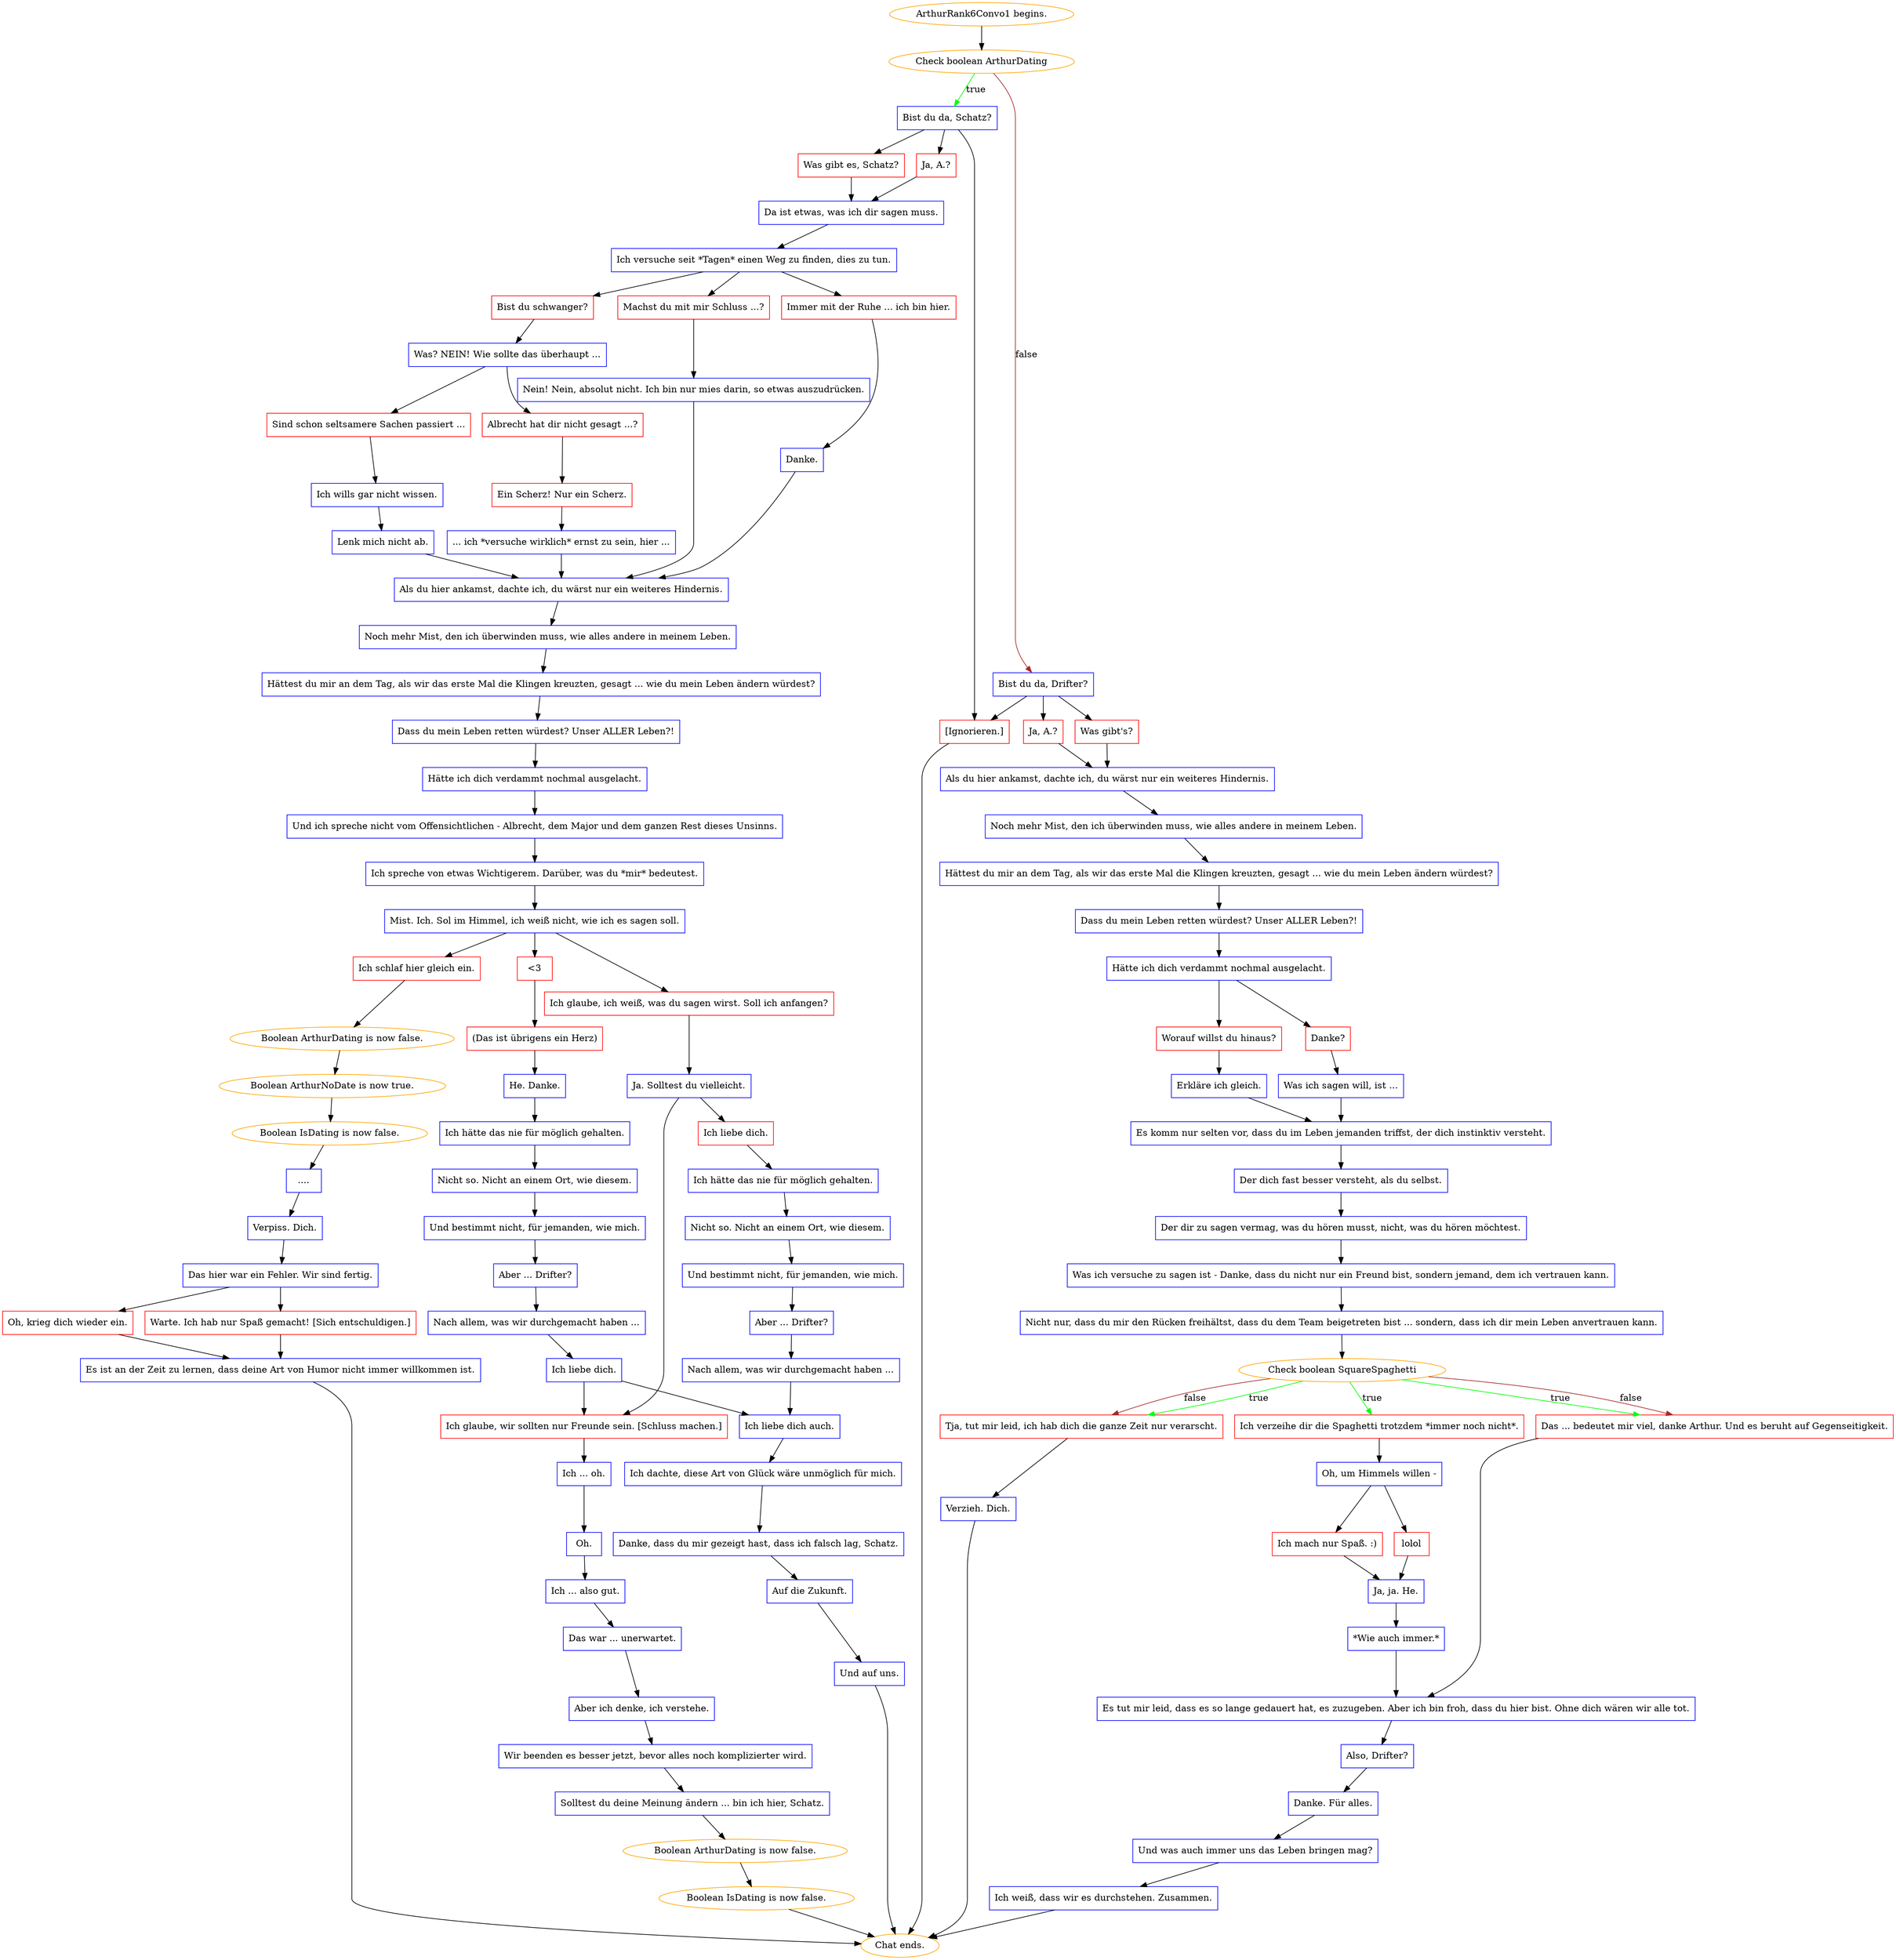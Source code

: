 digraph {
	"ArthurRank6Convo1 begins." [color=orange];
		"ArthurRank6Convo1 begins." -> j2890798283;
	j2890798283 [label="Check boolean ArthurDating",color=orange];
		j2890798283 -> j2310832149 [label=true,color=green];
		j2890798283 -> j3644785663 [label=false,color=brown];
	j2310832149 [label="Bist du da, Schatz?",shape=box,color=blue];
		j2310832149 -> j1327900625;
		j2310832149 -> j2305594734;
		j2310832149 -> j3289360642;
	j3644785663 [label="Bist du da, Drifter?",shape=box,color=blue];
		j3644785663 -> j234757201;
		j3644785663 -> j703174683;
		j3644785663 -> j3289360642;
	j1327900625 [label="Ja, A.?",shape=box,color=red];
		j1327900625 -> j1993004691;
	j2305594734 [label="Was gibt es, Schatz?",shape=box,color=red];
		j2305594734 -> j1993004691;
	j3289360642 [label="[Ignorieren.]",shape=box,color=red];
		j3289360642 -> "Chat ends.";
	j234757201 [label="Was gibt's?",shape=box,color=red];
		j234757201 -> j4114532868;
	j703174683 [label="Ja, A.?",shape=box,color=red];
		j703174683 -> j4114532868;
	j1993004691 [label="Da ist etwas, was ich dir sagen muss.",shape=box,color=blue];
		j1993004691 -> j1512150000;
	"Chat ends." [color=orange];
	j4114532868 [label="Als du hier ankamst, dachte ich, du wärst nur ein weiteres Hindernis.",shape=box,color=blue];
		j4114532868 -> j3358973158;
	j1512150000 [label="Ich versuche seit *Tagen* einen Weg zu finden, dies zu tun.",shape=box,color=blue];
		j1512150000 -> j510931397;
		j1512150000 -> j696242418;
		j1512150000 -> j839066459;
	j3358973158 [label="Noch mehr Mist, den ich überwinden muss, wie alles andere in meinem Leben.",shape=box,color=blue];
		j3358973158 -> j1551452575;
	j510931397 [label="Bist du schwanger?",shape=box,color=red];
		j510931397 -> j588362481;
	j696242418 [label="Machst du mit mir Schluss ...?",shape=box,color=red];
		j696242418 -> j250978290;
	j839066459 [label="Immer mit der Ruhe ... ich bin hier.",shape=box,color=red];
		j839066459 -> j3298253837;
	j1551452575 [label="Hättest du mir an dem Tag, als wir das erste Mal die Klingen kreuzten, gesagt ... wie du mein Leben ändern würdest?",shape=box,color=blue];
		j1551452575 -> j1615977943;
	j588362481 [label="Was? NEIN! Wie sollte das überhaupt ...",shape=box,color=blue];
		j588362481 -> j468483425;
		j588362481 -> j2403078065;
	j250978290 [label="Nein! Nein, absolut nicht. Ich bin nur mies darin, so etwas auszudrücken.",shape=box,color=blue];
		j250978290 -> j1868491191;
	j3298253837 [label="Danke.",shape=box,color=blue];
		j3298253837 -> j1868491191;
	j1615977943 [label="Dass du mein Leben retten würdest? Unser ALLER Leben?!",shape=box,color=blue];
		j1615977943 -> j199550369;
	j468483425 [label="Sind schon seltsamere Sachen passiert ...",shape=box,color=red];
		j468483425 -> j227169196;
	j2403078065 [label="Albrecht hat dir nicht gesagt ...?",shape=box,color=red];
		j2403078065 -> j613777777;
	j1868491191 [label="Als du hier ankamst, dachte ich, du wärst nur ein weiteres Hindernis.",shape=box,color=blue];
		j1868491191 -> j3443294710;
	j199550369 [label="Hätte ich dich verdammt nochmal ausgelacht.",shape=box,color=blue];
		j199550369 -> j1228438357;
		j199550369 -> j2550488703;
	j227169196 [label="Ich wills gar nicht wissen.",shape=box,color=blue];
		j227169196 -> j856424671;
	j613777777 [label="Ein Scherz! Nur ein Scherz.",shape=box,color=red];
		j613777777 -> j695849530;
	j3443294710 [label="Noch mehr Mist, den ich überwinden muss, wie alles andere in meinem Leben.",shape=box,color=blue];
		j3443294710 -> j3435737354;
	j1228438357 [label="Danke?",shape=box,color=red];
		j1228438357 -> j2494337822;
	j2550488703 [label="Worauf willst du hinaus?",shape=box,color=red];
		j2550488703 -> j1597839094;
	j856424671 [label="Lenk mich nicht ab.",shape=box,color=blue];
		j856424671 -> j1868491191;
	j695849530 [label="... ich *versuche wirklich* ernst zu sein, hier ...",shape=box,color=blue];
		j695849530 -> j1868491191;
	j3435737354 [label="Hättest du mir an dem Tag, als wir das erste Mal die Klingen kreuzten, gesagt ... wie du mein Leben ändern würdest?",shape=box,color=blue];
		j3435737354 -> j1711004186;
	j2494337822 [label="Was ich sagen will, ist ...",shape=box,color=blue];
		j2494337822 -> j3444070131;
	j1597839094 [label="Erkläre ich gleich.",shape=box,color=blue];
		j1597839094 -> j3444070131;
	j1711004186 [label="Dass du mein Leben retten würdest? Unser ALLER Leben?!",shape=box,color=blue];
		j1711004186 -> j1549741511;
	j3444070131 [label="Es komm nur selten vor, dass du im Leben jemanden triffst, der dich instinktiv versteht.",shape=box,color=blue];
		j3444070131 -> j3405516209;
	j1549741511 [label="Hätte ich dich verdammt nochmal ausgelacht.",shape=box,color=blue];
		j1549741511 -> j4104157506;
	j3405516209 [label="Der dich fast besser versteht, als du selbst.",shape=box,color=blue];
		j3405516209 -> j1635735807;
	j4104157506 [label="Und ich spreche nicht vom Offensichtlichen - Albrecht, dem Major und dem ganzen Rest dieses Unsinns.",shape=box,color=blue];
		j4104157506 -> j1473626857;
	j1635735807 [label="Der dir zu sagen vermag, was du hören musst, nicht, was du hören möchtest.",shape=box,color=blue];
		j1635735807 -> j2789309796;
	j1473626857 [label="Ich spreche von etwas Wichtigerem. Darüber, was du *mir* bedeutest.",shape=box,color=blue];
		j1473626857 -> j2035505528;
	j2789309796 [label="Was ich versuche zu sagen ist - Danke, dass du nicht nur ein Freund bist, sondern jemand, dem ich vertrauen kann.",shape=box,color=blue];
		j2789309796 -> j1338570560;
	j2035505528 [label="Mist. Ich. Sol im Himmel, ich weiß nicht, wie ich es sagen soll.",shape=box,color=blue];
		j2035505528 -> j1139935437;
		j2035505528 -> j2449338908;
		j2035505528 -> j2160401804;
	j1338570560 [label="Nicht nur, dass du mir den Rücken freihältst, dass du dem Team beigetreten bist ... sondern, dass ich dir mein Leben anvertrauen kann.",shape=box,color=blue];
		j1338570560 -> j1734946897;
	j1139935437 [label="Ich glaube, ich weiß, was du sagen wirst. Soll ich anfangen?",shape=box,color=red];
		j1139935437 -> j947231915;
	j2449338908 [label="<3",shape=box,color=red];
		j2449338908 -> j2483349333;
	j2160401804 [label="Ich schlaf hier gleich ein.",shape=box,color=red];
		j2160401804 -> j1241196382;
	j1734946897 [label="Check boolean SquareSpaghetti",color=orange];
		j1734946897 -> j4236549410 [label=true,color=green];
		j1734946897 -> j1087216275 [label=true,color=green];
		j1734946897 -> j3464838788 [label=true,color=green];
		j1734946897 -> j1087216275 [label=false,color=brown];
		j1734946897 -> j3464838788 [label=false,color=brown];
	j947231915 [label="Ja. Solltest du vielleicht.",shape=box,color=blue];
		j947231915 -> j2571669311;
		j947231915 -> j3368706449;
	j2483349333 [label="(Das ist übrigens ein Herz)",shape=box,color=red];
		j2483349333 -> j2492263445;
	j1241196382 [label="Boolean ArthurDating is now false.",color=orange];
		j1241196382 -> j3141074046;
	j4236549410 [label="Ich verzeihe dir die Spaghetti trotzdem *immer noch nicht*.",shape=box,color=red];
		j4236549410 -> j1590856629;
	j1087216275 [label="Das ... bedeutet mir viel, danke Arthur. Und es beruht auf Gegenseitigkeit.",shape=box,color=red];
		j1087216275 -> j34226387;
	j3464838788 [label="Tja, tut mir leid, ich hab dich die ganze Zeit nur verarscht.",shape=box,color=red];
		j3464838788 -> j1672000159;
	j2571669311 [label="Ich liebe dich.",shape=box,color=red];
		j2571669311 -> j521229575;
	j3368706449 [label="Ich glaube, wir sollten nur Freunde sein. [Schluss machen.]",shape=box,color=red];
		j3368706449 -> j3275306450;
	j2492263445 [label="He. Danke.",shape=box,color=blue];
		j2492263445 -> j2422621460;
	j3141074046 [label="Boolean ArthurNoDate is now true.",color=orange];
		j3141074046 -> j3829516390;
	j1590856629 [label="Oh, um Himmels willen -",shape=box,color=blue];
		j1590856629 -> j413573874;
		j1590856629 -> j485482359;
	j34226387 [label="Es tut mir leid, dass es so lange gedauert hat, es zuzugeben. Aber ich bin froh, dass du hier bist. Ohne dich wären wir alle tot.",shape=box,color=blue];
		j34226387 -> j1442389186;
	j1672000159 [label="Verzieh. Dich.",shape=box,color=blue];
		j1672000159 -> "Chat ends.";
	j521229575 [label="Ich hätte das nie für möglich gehalten.",shape=box,color=blue];
		j521229575 -> j709556086;
	j3275306450 [label="Ich ... oh.",shape=box,color=blue];
		j3275306450 -> j2565452775;
	j2422621460 [label="Ich hätte das nie für möglich gehalten.",shape=box,color=blue];
		j2422621460 -> j4246626395;
	j3829516390 [label="Boolean IsDating is now false.",color=orange];
		j3829516390 -> j2424021641;
	j413573874 [label="lolol",shape=box,color=red];
		j413573874 -> j2949438052;
	j485482359 [label="Ich mach nur Spaß. :)",shape=box,color=red];
		j485482359 -> j2949438052;
	j1442389186 [label="Also, Drifter?",shape=box,color=blue];
		j1442389186 -> j3696478604;
	j709556086 [label="Nicht so. Nicht an einem Ort, wie diesem.",shape=box,color=blue];
		j709556086 -> j4212918230;
	j2565452775 [label="Oh.",shape=box,color=blue];
		j2565452775 -> j3771637278;
	j4246626395 [label="Nicht so. Nicht an einem Ort, wie diesem.",shape=box,color=blue];
		j4246626395 -> j2883186113;
	j2424021641 [label="....",shape=box,color=blue];
		j2424021641 -> j11076418;
	j2949438052 [label="Ja, ja. He.",shape=box,color=blue];
		j2949438052 -> j3459661404;
	j3696478604 [label="Danke. Für alles.",shape=box,color=blue];
		j3696478604 -> j2356557583;
	j4212918230 [label="Und bestimmt nicht, für jemanden, wie mich.",shape=box,color=blue];
		j4212918230 -> j3902278542;
	j3771637278 [label="Ich ... also gut.",shape=box,color=blue];
		j3771637278 -> j2381372205;
	j2883186113 [label="Und bestimmt nicht, für jemanden, wie mich.",shape=box,color=blue];
		j2883186113 -> j419822518;
	j11076418 [label="Verpiss. Dich.",shape=box,color=blue];
		j11076418 -> j4121348437;
	j3459661404 [label="*Wie auch immer.*",shape=box,color=blue];
		j3459661404 -> j34226387;
	j2356557583 [label="Und was auch immer uns das Leben bringen mag?",shape=box,color=blue];
		j2356557583 -> j2949154388;
	j3902278542 [label="Aber ... Drifter?",shape=box,color=blue];
		j3902278542 -> j2247031614;
	j2381372205 [label="Das war ... unerwartet.",shape=box,color=blue];
		j2381372205 -> j3782184031;
	j419822518 [label="Aber ... Drifter?",shape=box,color=blue];
		j419822518 -> j1786351778;
	j4121348437 [label="Das hier war ein Fehler. Wir sind fertig.",shape=box,color=blue];
		j4121348437 -> j642954218;
		j4121348437 -> j2863463100;
	j2949154388 [label="Ich weiß, dass wir es durchstehen. Zusammen.",shape=box,color=blue];
		j2949154388 -> "Chat ends.";
	j2247031614 [label="Nach allem, was wir durchgemacht haben ...",shape=box,color=blue];
		j2247031614 -> j2239564773;
	j3782184031 [label="Aber ich denke, ich verstehe.",shape=box,color=blue];
		j3782184031 -> j3269174202;
	j1786351778 [label="Nach allem, was wir durchgemacht haben ...",shape=box,color=blue];
		j1786351778 -> j2271696197;
	j642954218 [label="Warte. Ich hab nur Spaß gemacht! [Sich entschuldigen.]",shape=box,color=red];
		j642954218 -> j1769370677;
	j2863463100 [label="Oh, krieg dich wieder ein.",shape=box,color=red];
		j2863463100 -> j1769370677;
	j2239564773 [label="Ich liebe dich auch.",shape=box,color=blue];
		j2239564773 -> j3982805907;
	j3269174202 [label="Wir beenden es besser jetzt, bevor alles noch komplizierter wird.",shape=box,color=blue];
		j3269174202 -> j2778224352;
	j2271696197 [label="Ich liebe dich.",shape=box,color=blue];
		j2271696197 -> j2239564773;
		j2271696197 -> j3368706449;
	j1769370677 [label="Es ist an der Zeit zu lernen, dass deine Art von Humor nicht immer willkommen ist.",shape=box,color=blue];
		j1769370677 -> "Chat ends.";
	j3982805907 [label="Ich dachte, diese Art von Glück wäre unmöglich für mich.",shape=box,color=blue];
		j3982805907 -> j2043095376;
	j2778224352 [label="Solltest du deine Meinung ändern ... bin ich hier, Schatz.",shape=box,color=blue];
		j2778224352 -> j3905091669;
	j2043095376 [label="Danke, dass du mir gezeigt hast, dass ich falsch lag, Schatz.",shape=box,color=blue];
		j2043095376 -> j280898439;
	j3905091669 [label="Boolean ArthurDating is now false.",color=orange];
		j3905091669 -> j1242024027;
	j280898439 [label="Auf die Zukunft.",shape=box,color=blue];
		j280898439 -> j891824113;
	j1242024027 [label="Boolean IsDating is now false.",color=orange];
		j1242024027 -> "Chat ends.";
	j891824113 [label="Und auf uns.",shape=box,color=blue];
		j891824113 -> "Chat ends.";
}